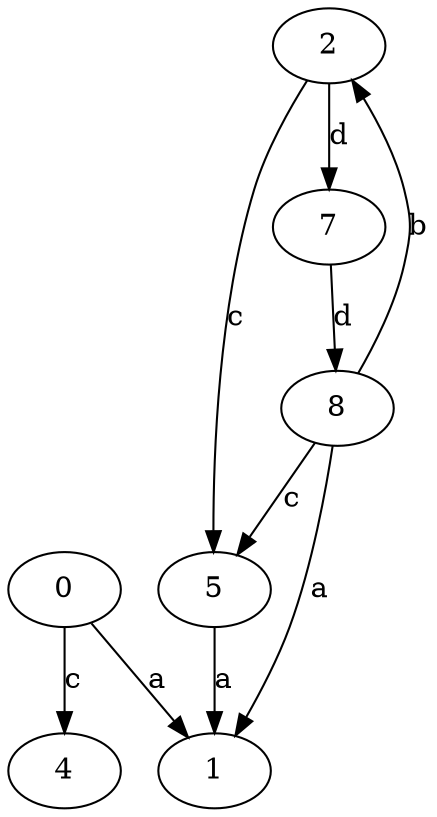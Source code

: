 strict digraph  {
0;
1;
2;
4;
5;
7;
8;
0 -> 1  [label=a];
0 -> 4  [label=c];
2 -> 5  [label=c];
2 -> 7  [label=d];
5 -> 1  [label=a];
7 -> 8  [label=d];
8 -> 1  [label=a];
8 -> 2  [label=b];
8 -> 5  [label=c];
}
